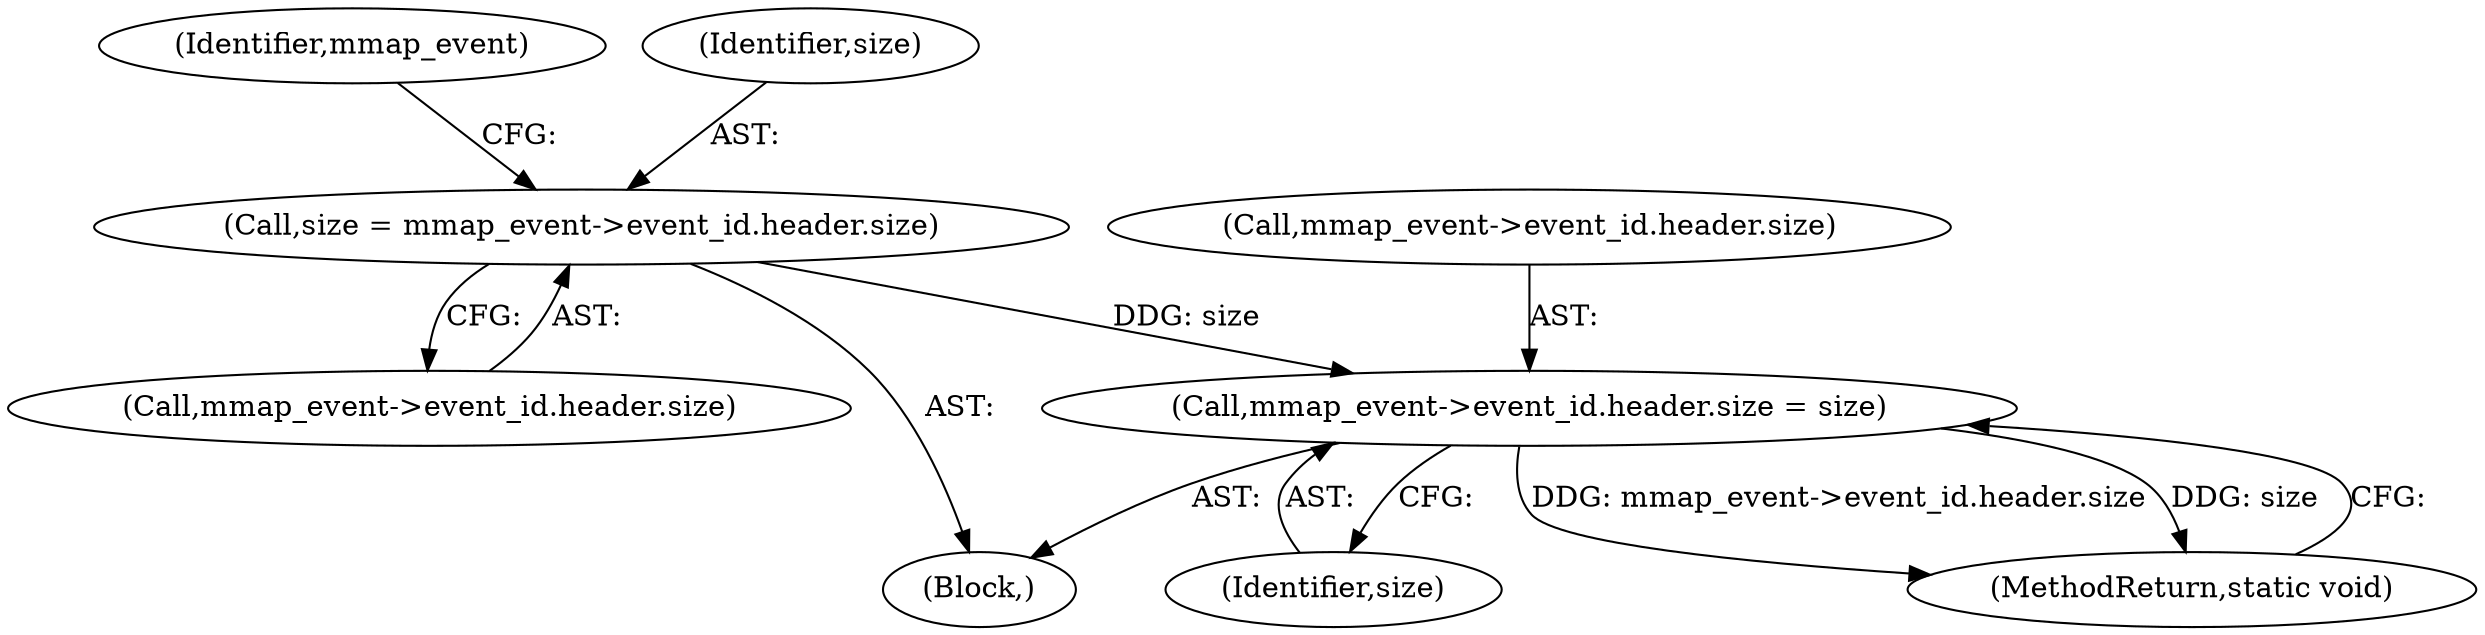 digraph "0_linux_a8b0ca17b80e92faab46ee7179ba9e99ccb61233_58@pointer" {
"1000187" [label="(Call,mmap_event->event_id.header.size = size)"];
"1000107" [label="(Call,size = mmap_event->event_id.header.size)"];
"1000187" [label="(Call,mmap_event->event_id.header.size = size)"];
"1000188" [label="(Call,mmap_event->event_id.header.size)"];
"1000109" [label="(Call,mmap_event->event_id.header.size)"];
"1000107" [label="(Call,size = mmap_event->event_id.header.size)"];
"1000121" [label="(Identifier,mmap_event)"];
"1000108" [label="(Identifier,size)"];
"1000195" [label="(Identifier,size)"];
"1000103" [label="(Block,)"];
"1000196" [label="(MethodReturn,static void)"];
"1000187" -> "1000103"  [label="AST: "];
"1000187" -> "1000195"  [label="CFG: "];
"1000188" -> "1000187"  [label="AST: "];
"1000195" -> "1000187"  [label="AST: "];
"1000196" -> "1000187"  [label="CFG: "];
"1000187" -> "1000196"  [label="DDG: mmap_event->event_id.header.size"];
"1000187" -> "1000196"  [label="DDG: size"];
"1000107" -> "1000187"  [label="DDG: size"];
"1000107" -> "1000103"  [label="AST: "];
"1000107" -> "1000109"  [label="CFG: "];
"1000108" -> "1000107"  [label="AST: "];
"1000109" -> "1000107"  [label="AST: "];
"1000121" -> "1000107"  [label="CFG: "];
}
